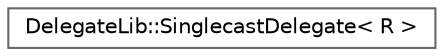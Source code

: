 digraph "Graphical Class Hierarchy"
{
 // LATEX_PDF_SIZE
  bgcolor="transparent";
  edge [fontname=Helvetica,fontsize=10,labelfontname=Helvetica,labelfontsize=10];
  node [fontname=Helvetica,fontsize=10,shape=box,height=0.2,width=0.4];
  rankdir="LR";
  Node0 [id="Node000000",label="DelegateLib::SinglecastDelegate\< R \>",height=0.2,width=0.4,color="grey40", fillcolor="white", style="filled",URL="$struct_delegate_lib_1_1_singlecast_delegate.html",tooltip=" "];
}
